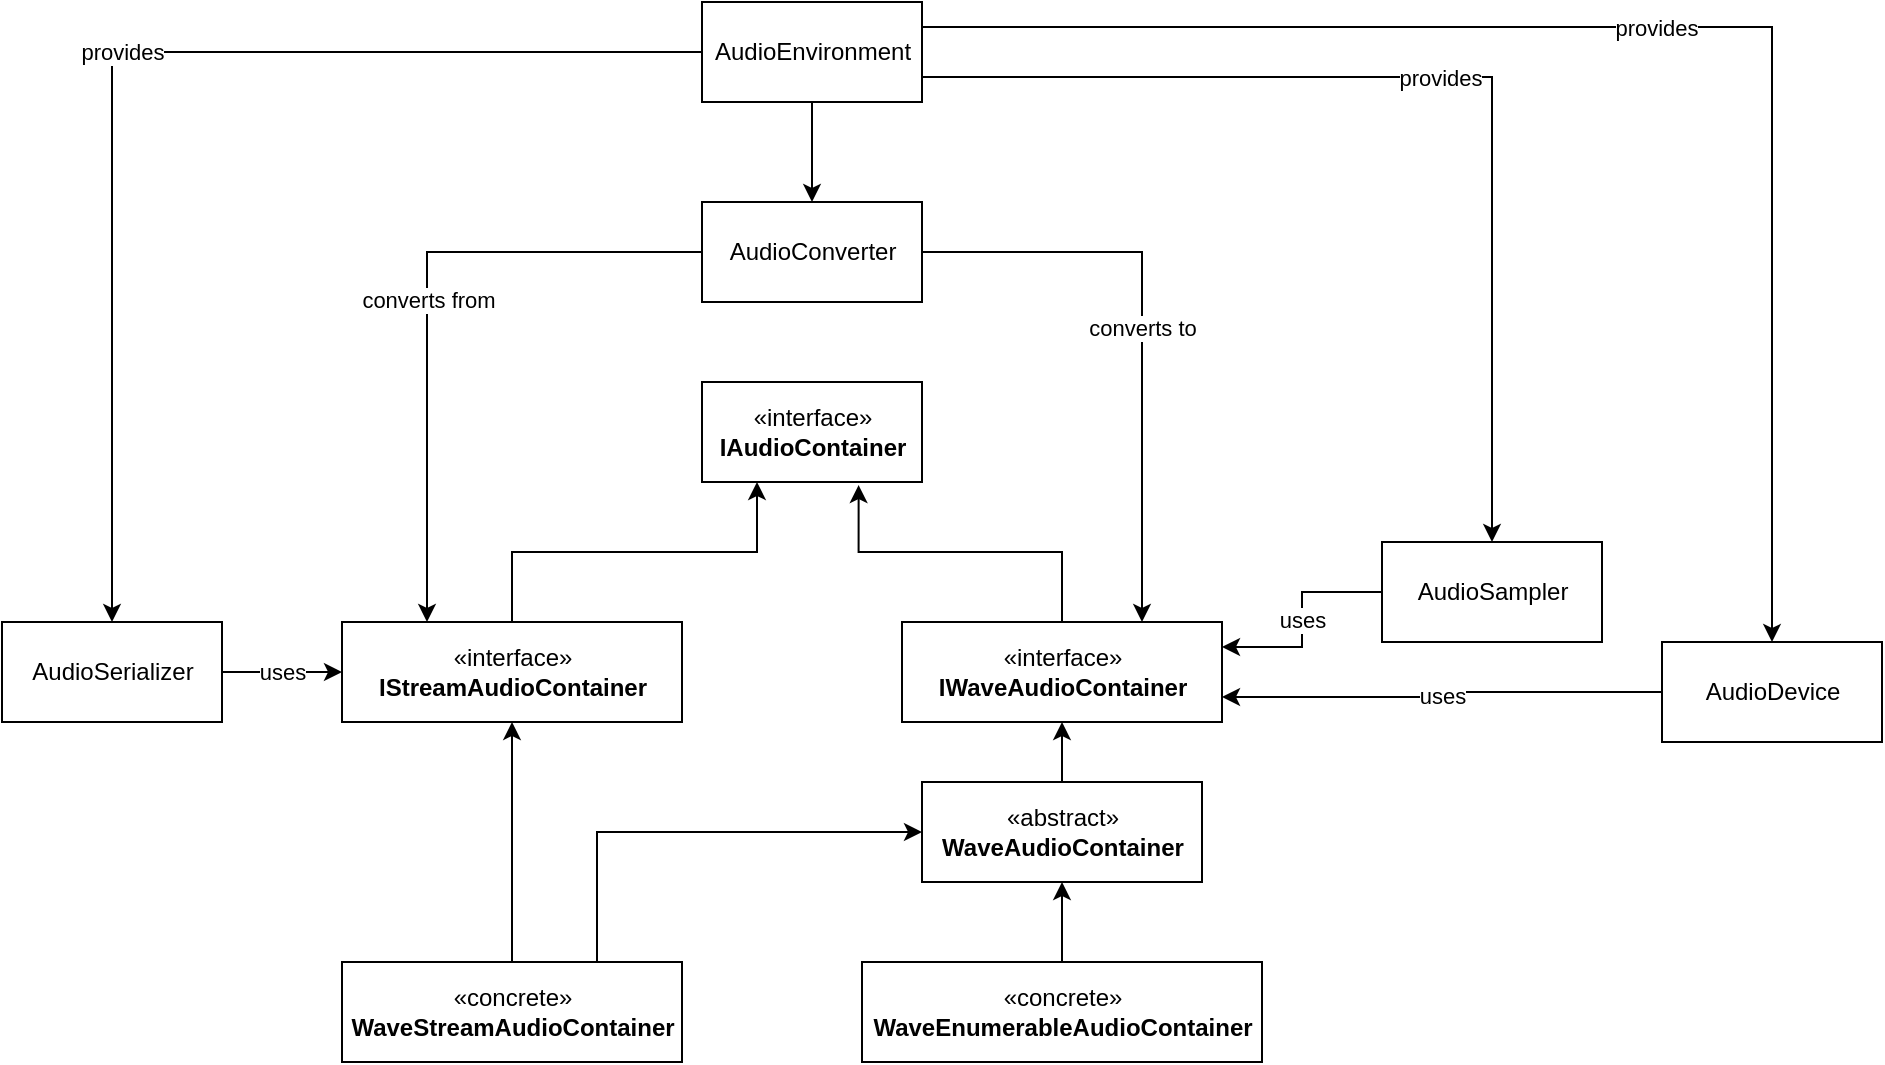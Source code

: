 <mxfile version="12.9.14" type="device"><diagram id="8gqTDX8Qe0RgHJ5BSqfS" name="Page-1"><mxGraphModel dx="1178" dy="613" grid="1" gridSize="10" guides="1" tooltips="1" connect="1" arrows="1" fold="1" page="1" pageScale="1" pageWidth="850" pageHeight="1100" math="0" shadow="0"><root><mxCell id="0"/><mxCell id="1" parent="0"/><mxCell id="QIuXUSQAtaOfoJiTrJnL-18" value="" style="edgeStyle=orthogonalEdgeStyle;rounded=0;orthogonalLoop=1;jettySize=auto;html=1;" edge="1" parent="1" source="QIuXUSQAtaOfoJiTrJnL-5" target="QIuXUSQAtaOfoJiTrJnL-7"><mxGeometry relative="1" as="geometry"/></mxCell><mxCell id="QIuXUSQAtaOfoJiTrJnL-5" value="«abstract»&lt;br&gt;&lt;b&gt;WaveAudioContainer&lt;/b&gt;" style="html=1;" vertex="1" parent="1"><mxGeometry x="480" y="700" width="140" height="50" as="geometry"/></mxCell><mxCell id="QIuXUSQAtaOfoJiTrJnL-6" value="«interface»&lt;br&gt;&lt;b&gt;IAudioContainer&lt;/b&gt;" style="html=1;" vertex="1" parent="1"><mxGeometry x="370" y="500" width="110" height="50" as="geometry"/></mxCell><mxCell id="QIuXUSQAtaOfoJiTrJnL-11" style="edgeStyle=orthogonalEdgeStyle;rounded=0;orthogonalLoop=1;jettySize=auto;html=1;entryX=0.712;entryY=1.031;entryDx=0;entryDy=0;entryPerimeter=0;" edge="1" parent="1" source="QIuXUSQAtaOfoJiTrJnL-7" target="QIuXUSQAtaOfoJiTrJnL-6"><mxGeometry relative="1" as="geometry"><mxPoint x="470" y="570" as="targetPoint"/></mxGeometry></mxCell><mxCell id="QIuXUSQAtaOfoJiTrJnL-7" value="«interface»&lt;br&gt;&lt;b&gt;IWaveAudioContainer&lt;/b&gt;" style="html=1;" vertex="1" parent="1"><mxGeometry x="470" y="620" width="160" height="50" as="geometry"/></mxCell><mxCell id="QIuXUSQAtaOfoJiTrJnL-13" value="" style="edgeStyle=orthogonalEdgeStyle;rounded=0;orthogonalLoop=1;jettySize=auto;html=1;entryX=0.25;entryY=1;entryDx=0;entryDy=0;exitX=0.5;exitY=0;exitDx=0;exitDy=0;" edge="1" parent="1" source="QIuXUSQAtaOfoJiTrJnL-8" target="QIuXUSQAtaOfoJiTrJnL-6"><mxGeometry relative="1" as="geometry"><mxPoint x="275" y="540" as="targetPoint"/></mxGeometry></mxCell><mxCell id="QIuXUSQAtaOfoJiTrJnL-8" value="«interface»&lt;br&gt;&lt;b&gt;IStreamAudioContainer&lt;/b&gt;" style="html=1;" vertex="1" parent="1"><mxGeometry x="190" y="620" width="170" height="50" as="geometry"/></mxCell><mxCell id="QIuXUSQAtaOfoJiTrJnL-21" value="" style="edgeStyle=orthogonalEdgeStyle;rounded=0;orthogonalLoop=1;jettySize=auto;html=1;entryX=0.5;entryY=1;entryDx=0;entryDy=0;" edge="1" parent="1" source="QIuXUSQAtaOfoJiTrJnL-9" target="QIuXUSQAtaOfoJiTrJnL-8"><mxGeometry relative="1" as="geometry"><mxPoint x="275" y="710" as="targetPoint"/></mxGeometry></mxCell><mxCell id="QIuXUSQAtaOfoJiTrJnL-9" value="«concrete»&lt;br&gt;&lt;b&gt;WaveStreamAudioContainer&lt;/b&gt;" style="html=1;" vertex="1" parent="1"><mxGeometry x="190" y="790" width="170" height="50" as="geometry"/></mxCell><mxCell id="QIuXUSQAtaOfoJiTrJnL-19" value="" style="edgeStyle=orthogonalEdgeStyle;rounded=0;orthogonalLoop=1;jettySize=auto;html=1;" edge="1" parent="1" source="QIuXUSQAtaOfoJiTrJnL-10" target="QIuXUSQAtaOfoJiTrJnL-5"><mxGeometry relative="1" as="geometry"/></mxCell><mxCell id="QIuXUSQAtaOfoJiTrJnL-10" value="«concrete»&lt;br&gt;&lt;b&gt;WaveEnumerableAudioContainer&lt;/b&gt;" style="html=1;" vertex="1" parent="1"><mxGeometry x="450" y="790" width="200" height="50" as="geometry"/></mxCell><mxCell id="QIuXUSQAtaOfoJiTrJnL-25" value="uses" style="edgeStyle=orthogonalEdgeStyle;rounded=0;orthogonalLoop=1;jettySize=auto;html=1;entryX=1;entryY=0.25;entryDx=0;entryDy=0;" edge="1" parent="1" source="QIuXUSQAtaOfoJiTrJnL-22" target="QIuXUSQAtaOfoJiTrJnL-7"><mxGeometry relative="1" as="geometry"><mxPoint x="640" y="645" as="targetPoint"/></mxGeometry></mxCell><mxCell id="QIuXUSQAtaOfoJiTrJnL-22" value="AudioSampler" style="html=1;" vertex="1" parent="1"><mxGeometry x="710" y="580" width="110" height="50" as="geometry"/></mxCell><mxCell id="QIuXUSQAtaOfoJiTrJnL-27" value="uses" style="edgeStyle=orthogonalEdgeStyle;rounded=0;orthogonalLoop=1;jettySize=auto;html=1;" edge="1" parent="1" source="QIuXUSQAtaOfoJiTrJnL-26" target="QIuXUSQAtaOfoJiTrJnL-8"><mxGeometry relative="1" as="geometry"/></mxCell><mxCell id="QIuXUSQAtaOfoJiTrJnL-26" value="AudioSerializer" style="html=1;" vertex="1" parent="1"><mxGeometry x="20" y="620" width="110" height="50" as="geometry"/></mxCell><mxCell id="QIuXUSQAtaOfoJiTrJnL-30" value="converts from" style="edgeStyle=orthogonalEdgeStyle;rounded=0;orthogonalLoop=1;jettySize=auto;html=1;entryX=0.25;entryY=0;entryDx=0;entryDy=0;" edge="1" parent="1" source="QIuXUSQAtaOfoJiTrJnL-28" target="QIuXUSQAtaOfoJiTrJnL-8"><mxGeometry relative="1" as="geometry"><mxPoint x="290" y="435" as="targetPoint"/></mxGeometry></mxCell><mxCell id="QIuXUSQAtaOfoJiTrJnL-32" value="converts to" style="edgeStyle=orthogonalEdgeStyle;rounded=0;orthogonalLoop=1;jettySize=auto;html=1;entryX=0.75;entryY=0;entryDx=0;entryDy=0;exitX=1;exitY=0.5;exitDx=0;exitDy=0;" edge="1" parent="1" source="QIuXUSQAtaOfoJiTrJnL-28" target="QIuXUSQAtaOfoJiTrJnL-7"><mxGeometry relative="1" as="geometry"><mxPoint x="560" y="435" as="targetPoint"/></mxGeometry></mxCell><mxCell id="QIuXUSQAtaOfoJiTrJnL-28" value="AudioConverter" style="html=1;" vertex="1" parent="1"><mxGeometry x="370" y="410" width="110" height="50" as="geometry"/></mxCell><mxCell id="QIuXUSQAtaOfoJiTrJnL-33" value="" style="edgeStyle=orthogonalEdgeStyle;rounded=0;orthogonalLoop=1;jettySize=auto;html=1;entryX=0;entryY=0.5;entryDx=0;entryDy=0;exitX=0.75;exitY=0;exitDx=0;exitDy=0;" edge="1" parent="1" source="QIuXUSQAtaOfoJiTrJnL-9" target="QIuXUSQAtaOfoJiTrJnL-5"><mxGeometry relative="1" as="geometry"><mxPoint x="285" y="800" as="sourcePoint"/><mxPoint x="285" y="680" as="targetPoint"/></mxGeometry></mxCell><mxCell id="QIuXUSQAtaOfoJiTrJnL-36" value="uses" style="edgeStyle=orthogonalEdgeStyle;rounded=0;orthogonalLoop=1;jettySize=auto;html=1;entryX=1;entryY=0.75;entryDx=0;entryDy=0;" edge="1" parent="1" source="QIuXUSQAtaOfoJiTrJnL-34" target="QIuXUSQAtaOfoJiTrJnL-7"><mxGeometry relative="1" as="geometry"><mxPoint x="630" y="685" as="targetPoint"/></mxGeometry></mxCell><mxCell id="QIuXUSQAtaOfoJiTrJnL-34" value="AudioDevice" style="html=1;" vertex="1" parent="1"><mxGeometry x="850" y="630" width="110" height="50" as="geometry"/></mxCell><mxCell id="QIuXUSQAtaOfoJiTrJnL-39" value="provides" style="edgeStyle=orthogonalEdgeStyle;rounded=0;orthogonalLoop=1;jettySize=auto;html=1;entryX=0.5;entryY=0;entryDx=0;entryDy=0;" edge="1" parent="1" source="QIuXUSQAtaOfoJiTrJnL-37" target="QIuXUSQAtaOfoJiTrJnL-26"><mxGeometry relative="1" as="geometry"><mxPoint x="290" y="335" as="targetPoint"/></mxGeometry></mxCell><mxCell id="QIuXUSQAtaOfoJiTrJnL-40" value="" style="edgeStyle=orthogonalEdgeStyle;rounded=0;orthogonalLoop=1;jettySize=auto;html=1;" edge="1" parent="1" source="QIuXUSQAtaOfoJiTrJnL-37" target="QIuXUSQAtaOfoJiTrJnL-28"><mxGeometry relative="1" as="geometry"/></mxCell><mxCell id="QIuXUSQAtaOfoJiTrJnL-42" value="provides" style="edgeStyle=orthogonalEdgeStyle;rounded=0;orthogonalLoop=1;jettySize=auto;html=1;entryX=0.5;entryY=0;entryDx=0;entryDy=0;exitX=1;exitY=0.75;exitDx=0;exitDy=0;" edge="1" parent="1" source="QIuXUSQAtaOfoJiTrJnL-37" target="QIuXUSQAtaOfoJiTrJnL-22"><mxGeometry relative="1" as="geometry"><mxPoint x="560" y="335" as="targetPoint"/></mxGeometry></mxCell><mxCell id="QIuXUSQAtaOfoJiTrJnL-44" value="provides" style="edgeStyle=orthogonalEdgeStyle;rounded=0;orthogonalLoop=1;jettySize=auto;html=1;exitX=1;exitY=0.25;exitDx=0;exitDy=0;entryX=0.5;entryY=0;entryDx=0;entryDy=0;" edge="1" parent="1" source="QIuXUSQAtaOfoJiTrJnL-37" target="QIuXUSQAtaOfoJiTrJnL-34"><mxGeometry relative="1" as="geometry"><mxPoint x="560" y="335" as="targetPoint"/></mxGeometry></mxCell><mxCell id="QIuXUSQAtaOfoJiTrJnL-37" value="AudioEnvironment" style="html=1;" vertex="1" parent="1"><mxGeometry x="370" y="310" width="110" height="50" as="geometry"/></mxCell></root></mxGraphModel></diagram></mxfile>